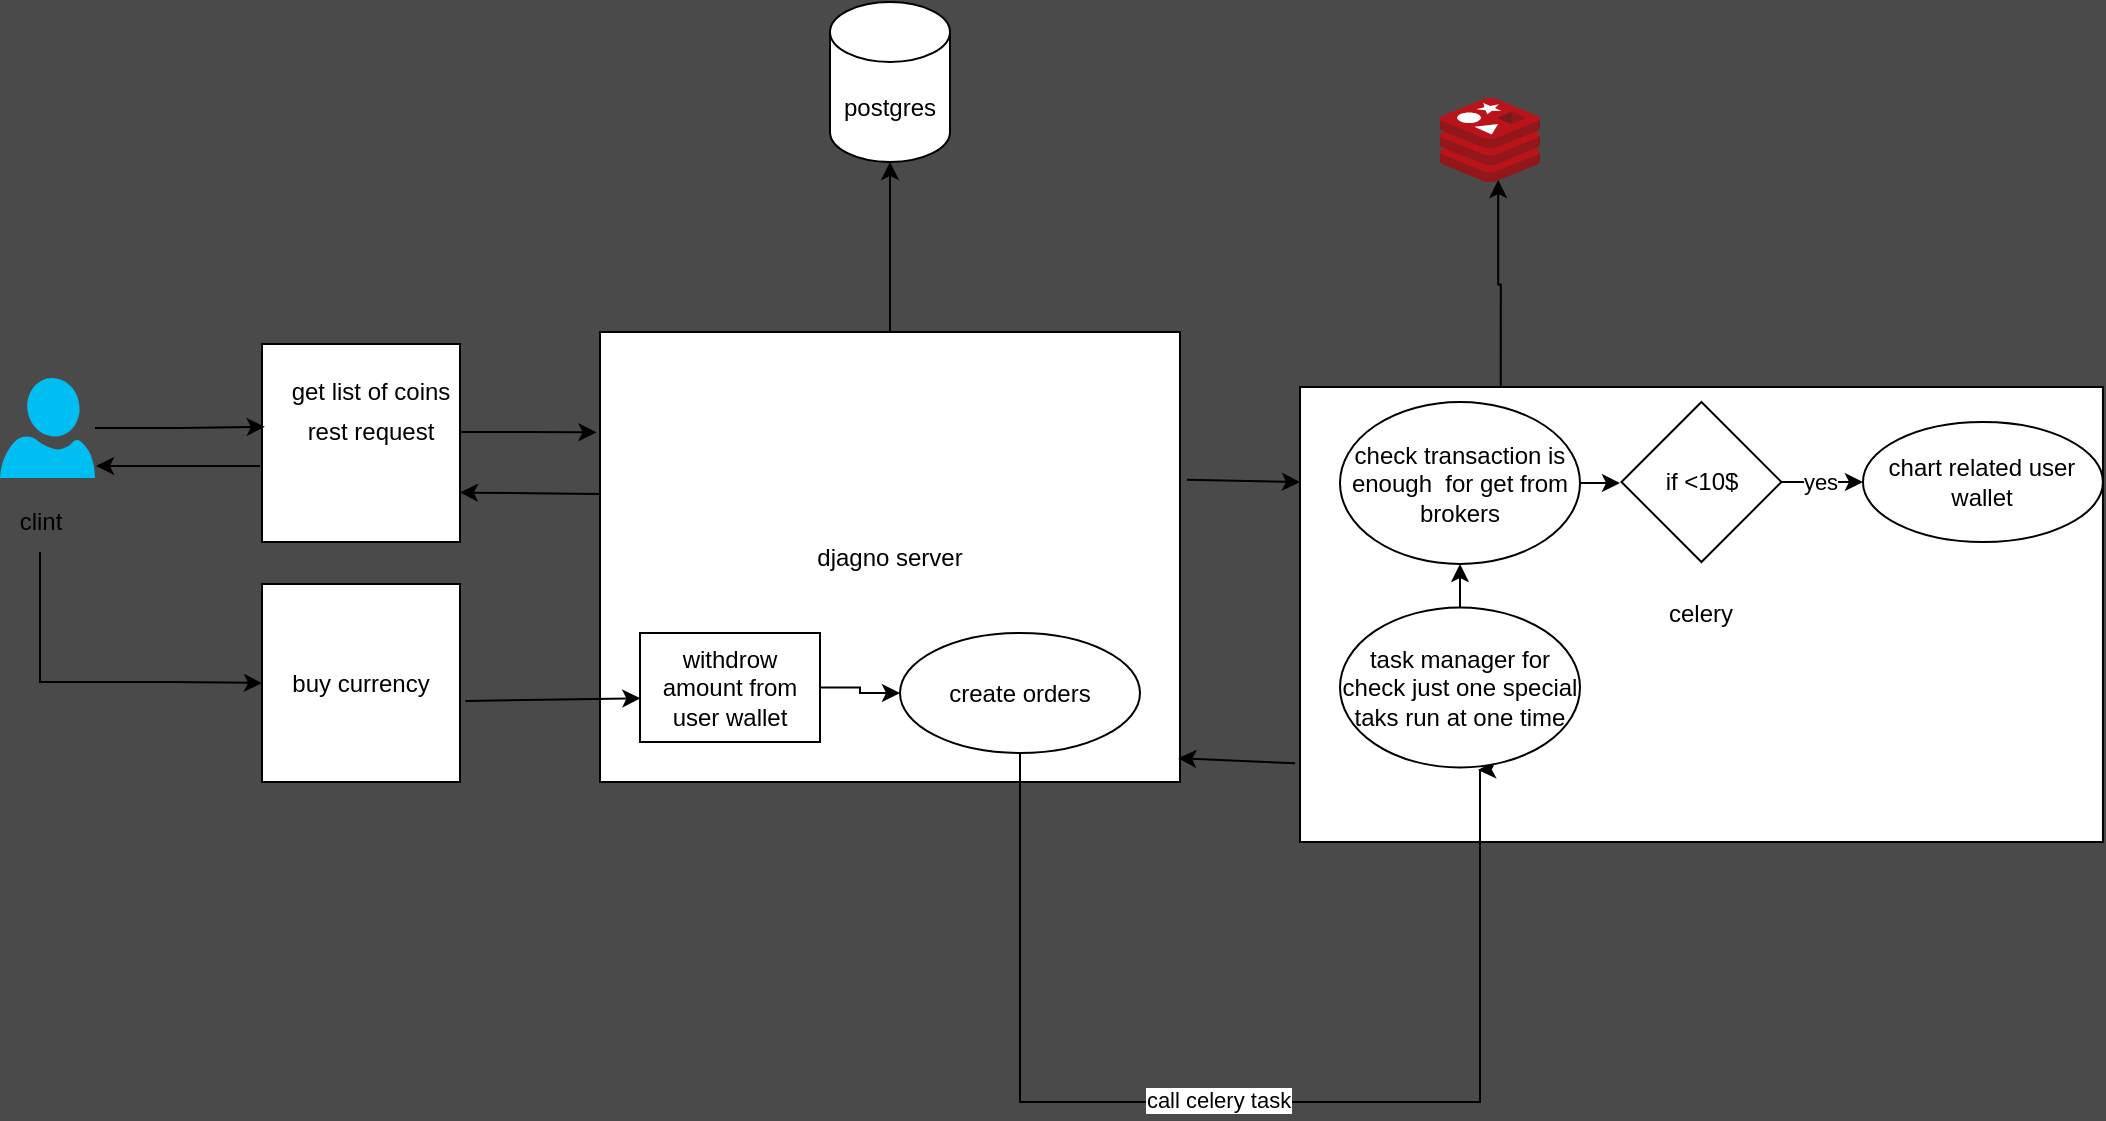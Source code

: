 <mxfile>
    <diagram id="IaM5V2PBC48-PLnlWkbu" name="Page-1">
        <mxGraphModel dx="543" dy="549" grid="1" gridSize="10" guides="1" tooltips="1" connect="1" arrows="1" fold="1" page="1" pageScale="1" pageWidth="850" pageHeight="1100" background="#4A4A4A" math="1" shadow="0">
            <root>
                <mxCell id="0"/>
                <mxCell id="1" parent="0"/>
                <mxCell id="12" value="" style="whiteSpace=wrap;html=1;aspect=fixed;" parent="1" vertex="1">
                    <mxGeometry x="151" y="231" width="99" height="99" as="geometry"/>
                </mxCell>
                <mxCell id="26" style="edgeStyle=orthogonalEdgeStyle;rounded=0;orthogonalLoop=1;jettySize=auto;html=1;entryX=0.014;entryY=0.418;entryDx=0;entryDy=0;entryPerimeter=0;" parent="1" source="2" target="12" edge="1">
                    <mxGeometry relative="1" as="geometry"/>
                </mxCell>
                <mxCell id="2" value="" style="verticalLabelPosition=bottom;html=1;verticalAlign=top;align=center;strokeColor=none;fillColor=#00BEF2;shape=mxgraph.azure.user;" parent="1" vertex="1">
                    <mxGeometry x="20" y="248" width="47.5" height="50" as="geometry"/>
                </mxCell>
                <mxCell id="14" style="edgeStyle=orthogonalEdgeStyle;rounded=0;orthogonalLoop=1;jettySize=auto;html=1;" parent="1" source="4" target="13" edge="1">
                    <mxGeometry relative="1" as="geometry"/>
                </mxCell>
                <mxCell id="4" value="djagno server" style="whiteSpace=wrap;html=1;align=center;" parent="1" vertex="1">
                    <mxGeometry x="320" y="225" width="290" height="225" as="geometry"/>
                </mxCell>
                <mxCell id="27" style="edgeStyle=orthogonalEdgeStyle;rounded=0;orthogonalLoop=1;jettySize=auto;html=1;entryX=-0.006;entryY=0.223;entryDx=0;entryDy=0;entryPerimeter=0;" parent="1" source="6" target="4" edge="1">
                    <mxGeometry relative="1" as="geometry"/>
                </mxCell>
                <mxCell id="6" value="rest request" style="text;html=1;align=center;verticalAlign=middle;resizable=0;points=[];autosize=1;strokeColor=none;fillColor=none;" parent="1" vertex="1">
                    <mxGeometry x="160" y="260" width="90" height="30" as="geometry"/>
                </mxCell>
                <mxCell id="9" value="get list of coins" style="text;html=1;align=center;verticalAlign=middle;resizable=0;points=[];autosize=1;strokeColor=none;fillColor=none;" parent="1" vertex="1">
                    <mxGeometry x="155" y="240" width="100" height="30" as="geometry"/>
                </mxCell>
                <mxCell id="13" value="postgres" style="shape=cylinder3;whiteSpace=wrap;html=1;boundedLbl=1;backgroundOutline=1;size=15;" parent="1" vertex="1">
                    <mxGeometry x="435" y="60" width="60" height="80" as="geometry"/>
                </mxCell>
                <mxCell id="15" value="" style="sketch=0;aspect=fixed;html=1;points=[];align=center;image;fontSize=12;image=img/lib/mscae/Cache_Redis_Product.svg;" parent="1" vertex="1">
                    <mxGeometry x="740" y="108" width="50" height="42" as="geometry"/>
                </mxCell>
                <mxCell id="25" style="edgeStyle=orthogonalEdgeStyle;rounded=0;orthogonalLoop=1;jettySize=auto;html=1;exitX=0.25;exitY=0;exitDx=0;exitDy=0;entryX=0.582;entryY=0.977;entryDx=0;entryDy=0;entryPerimeter=0;" parent="1" source="17" target="15" edge="1">
                    <mxGeometry relative="1" as="geometry"/>
                </mxCell>
                <mxCell id="17" value="celery&lt;br&gt;" style="whiteSpace=wrap;html=1;align=center;" parent="1" vertex="1">
                    <mxGeometry x="670" y="252.5" width="401.47" height="227.5" as="geometry"/>
                </mxCell>
                <mxCell id="30" value="" style="endArrow=classic;html=1;rounded=0;entryX=1;entryY=0.75;entryDx=0;entryDy=0;exitX=-0.001;exitY=0.36;exitDx=0;exitDy=0;exitPerimeter=0;" parent="1" source="4" target="12" edge="1">
                    <mxGeometry width="50" height="50" relative="1" as="geometry">
                        <mxPoint x="250" y="350" as="sourcePoint"/>
                        <mxPoint x="300" y="300" as="targetPoint"/>
                    </mxGeometry>
                </mxCell>
                <mxCell id="31" value="" style="endArrow=classic;html=1;rounded=0;entryX=1.011;entryY=0.88;entryDx=0;entryDy=0;entryPerimeter=0;exitX=-0.01;exitY=0.616;exitDx=0;exitDy=0;exitPerimeter=0;" parent="1" source="12" target="2" edge="1">
                    <mxGeometry width="50" height="50" relative="1" as="geometry">
                        <mxPoint x="180" y="330" as="sourcePoint"/>
                        <mxPoint x="230" y="280" as="targetPoint"/>
                    </mxGeometry>
                </mxCell>
                <mxCell id="42" style="edgeStyle=orthogonalEdgeStyle;rounded=0;orthogonalLoop=1;jettySize=auto;html=1;entryX=0;entryY=0.5;entryDx=0;entryDy=0;" parent="1" source="32" target="35" edge="1">
                    <mxGeometry relative="1" as="geometry">
                        <Array as="points">
                            <mxPoint x="40" y="400"/>
                            <mxPoint x="106" y="400"/>
                        </Array>
                    </mxGeometry>
                </mxCell>
                <mxCell id="32" value="clint&lt;br&gt;" style="text;html=1;align=center;verticalAlign=middle;resizable=0;points=[];autosize=1;strokeColor=none;fillColor=none;" parent="1" vertex="1">
                    <mxGeometry x="20" y="305" width="40" height="30" as="geometry"/>
                </mxCell>
                <mxCell id="33" value="" style="endArrow=classic;html=1;rounded=0;exitX=-0.006;exitY=0.827;exitDx=0;exitDy=0;exitPerimeter=0;entryX=0.997;entryY=0.947;entryDx=0;entryDy=0;entryPerimeter=0;" parent="1" source="17" target="4" edge="1">
                    <mxGeometry width="50" height="50" relative="1" as="geometry">
                        <mxPoint x="330" y="210" as="sourcePoint"/>
                        <mxPoint x="380" y="160" as="targetPoint"/>
                    </mxGeometry>
                </mxCell>
                <mxCell id="35" value="buy currency&lt;br&gt;" style="whiteSpace=wrap;html=1;aspect=fixed;" parent="1" vertex="1">
                    <mxGeometry x="151" y="351" width="99" height="99" as="geometry"/>
                </mxCell>
                <mxCell id="41" value="" style="endArrow=classic;html=1;rounded=0;exitX=1.027;exitY=0.591;exitDx=0;exitDy=0;entryX=0.002;entryY=0.599;entryDx=0;entryDy=0;entryPerimeter=0;exitPerimeter=0;" parent="1" source="35" target="43" edge="1">
                    <mxGeometry width="50" height="50" relative="1" as="geometry">
                        <mxPoint x="320" y="290" as="sourcePoint"/>
                        <mxPoint x="370" y="240" as="targetPoint"/>
                    </mxGeometry>
                </mxCell>
                <mxCell id="50" value="" style="edgeStyle=orthogonalEdgeStyle;rounded=0;orthogonalLoop=1;jettySize=auto;html=1;" parent="1" source="43" target="49" edge="1">
                    <mxGeometry relative="1" as="geometry"/>
                </mxCell>
                <mxCell id="43" value="withdrow amount from user wallet" style="rounded=0;whiteSpace=wrap;html=1;" parent="1" vertex="1">
                    <mxGeometry x="340" y="375.5" width="90" height="54.5" as="geometry"/>
                </mxCell>
                <mxCell id="82" value="" style="edgeStyle=orthogonalEdgeStyle;rounded=0;orthogonalLoop=1;jettySize=auto;html=1;" parent="1" source="44" target="81" edge="1">
                    <mxGeometry relative="1" as="geometry"/>
                </mxCell>
                <mxCell id="44" value="check transaction is enough&amp;nbsp; for get from brokers" style="ellipse;whiteSpace=wrap;html=1;rounded=0;" parent="1" vertex="1">
                    <mxGeometry x="690" y="260" width="120" height="81" as="geometry"/>
                </mxCell>
                <mxCell id="46" value="" style="endArrow=classic;html=1;rounded=0;exitX=1.012;exitY=0.346;exitDx=0;exitDy=0;exitPerimeter=0;entryX=0;entryY=0.209;entryDx=0;entryDy=0;entryPerimeter=0;" parent="1" target="17" edge="1">
                    <mxGeometry width="50" height="50" relative="1" as="geometry">
                        <mxPoint x="613.48" y="298.85" as="sourcePoint"/>
                        <mxPoint x="666.788" y="314.703" as="targetPoint"/>
                    </mxGeometry>
                </mxCell>
                <mxCell id="51" style="edgeStyle=orthogonalEdgeStyle;rounded=0;orthogonalLoop=1;jettySize=auto;html=1;entryX=0.575;entryY=1.016;entryDx=0;entryDy=0;entryPerimeter=0;" parent="1" source="49" target="87" edge="1">
                    <mxGeometry relative="1" as="geometry">
                        <mxPoint x="790" y="580" as="targetPoint"/>
                        <Array as="points">
                            <mxPoint x="530" y="610"/>
                            <mxPoint x="760" y="610"/>
                        </Array>
                    </mxGeometry>
                </mxCell>
                <mxCell id="86" value="call celery task" style="edgeLabel;html=1;align=center;verticalAlign=middle;resizable=0;points=[];" parent="51" vertex="1" connectable="0">
                    <mxGeometry x="-0.043" y="1" relative="1" as="geometry">
                        <mxPoint as="offset"/>
                    </mxGeometry>
                </mxCell>
                <mxCell id="49" value="create orders" style="ellipse;whiteSpace=wrap;html=1;rounded=0;" parent="1" vertex="1">
                    <mxGeometry x="470" y="375.5" width="120" height="60" as="geometry"/>
                </mxCell>
                <mxCell id="84" value="" style="edgeStyle=orthogonalEdgeStyle;rounded=0;orthogonalLoop=1;jettySize=auto;html=1;" parent="1" source="81" target="83" edge="1">
                    <mxGeometry relative="1" as="geometry"/>
                </mxCell>
                <mxCell id="85" value="yes" style="edgeLabel;html=1;align=center;verticalAlign=middle;resizable=0;points=[];" parent="84" vertex="1" connectable="0">
                    <mxGeometry x="-0.756" relative="1" as="geometry">
                        <mxPoint x="14" as="offset"/>
                    </mxGeometry>
                </mxCell>
                <mxCell id="81" value="if &amp;lt;10$" style="rhombus;whiteSpace=wrap;html=1;rounded=0;" parent="1" vertex="1">
                    <mxGeometry x="830.73" y="260" width="80" height="80" as="geometry"/>
                </mxCell>
                <mxCell id="83" value="chart related user wallet" style="ellipse;whiteSpace=wrap;html=1;rounded=0;" parent="1" vertex="1">
                    <mxGeometry x="951.47" y="270" width="120" height="60" as="geometry"/>
                </mxCell>
                <mxCell id="88" style="edgeStyle=orthogonalEdgeStyle;rounded=0;orthogonalLoop=1;jettySize=auto;html=1;" parent="1" source="87" target="44" edge="1">
                    <mxGeometry relative="1" as="geometry"/>
                </mxCell>
                <mxCell id="87" value="task manager for check just one special taks run at one time" style="ellipse;whiteSpace=wrap;html=1;" parent="1" vertex="1">
                    <mxGeometry x="690" y="362.75" width="120" height="80" as="geometry"/>
                </mxCell>
            </root>
        </mxGraphModel>
    </diagram>
</mxfile>